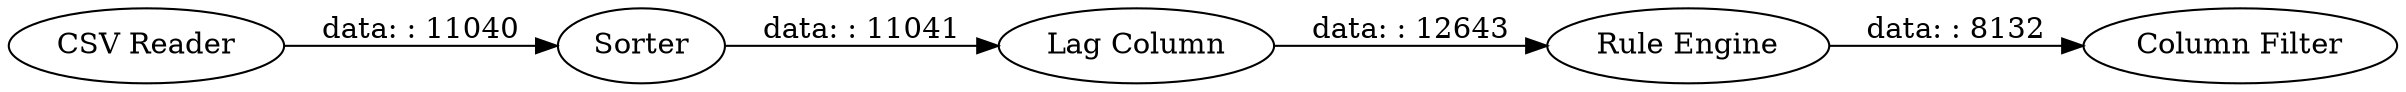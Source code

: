 digraph {
	"-5816105776191364267_4" [label="CSV Reader"]
	"-5816105776191364267_12" [label="Rule Engine"]
	"-5816105776191364267_13" [label="Column Filter"]
	"-5816105776191364267_11" [label=Sorter]
	"-5816105776191364267_10" [label="Lag Column"]
	"-5816105776191364267_11" -> "-5816105776191364267_10" [label="data: : 11041"]
	"-5816105776191364267_12" -> "-5816105776191364267_13" [label="data: : 8132"]
	"-5816105776191364267_4" -> "-5816105776191364267_11" [label="data: : 11040"]
	"-5816105776191364267_10" -> "-5816105776191364267_12" [label="data: : 12643"]
	rankdir=LR
}

